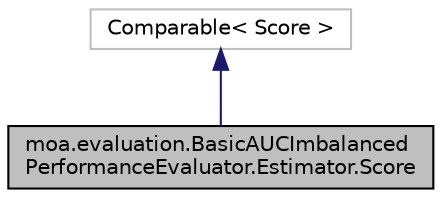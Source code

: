 digraph "moa.evaluation.BasicAUCImbalancedPerformanceEvaluator.Estimator.Score"
{
 // LATEX_PDF_SIZE
  edge [fontname="Helvetica",fontsize="10",labelfontname="Helvetica",labelfontsize="10"];
  node [fontname="Helvetica",fontsize="10",shape=record];
  Node1 [label="moa.evaluation.BasicAUCImbalanced\lPerformanceEvaluator.Estimator.Score",height=0.2,width=0.4,color="black", fillcolor="grey75", style="filled", fontcolor="black",tooltip=" "];
  Node2 -> Node1 [dir="back",color="midnightblue",fontsize="10",style="solid",fontname="Helvetica"];
  Node2 [label="Comparable\< Score \>",height=0.2,width=0.4,color="grey75", fillcolor="white", style="filled",tooltip=" "];
}
